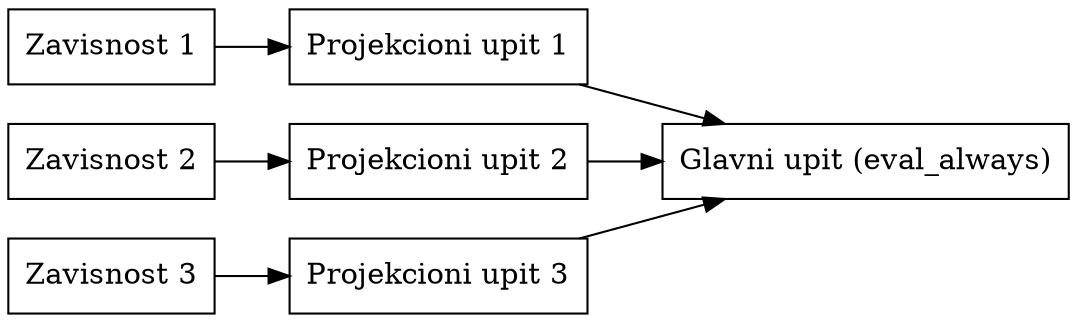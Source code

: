 digraph projection {
    node[shape=record]
    rankdir = LR

    mono_query[
        label = "Glavni upit (eval_always)"
    ]

    proj_1[
        label = "Projekcioni upit 1"
    ]

    proj_2[
        label = "Projekcioni upit 2"
    ]

    proj_3[
        label = "Projekcioni upit 3"
    ]

    zavisnost_1[
        label = "Zavisnost 1"
    ]

    zavisnost_2[
        label = "Zavisnost 2"
    ]

    zavisnost_3[
        label = "Zavisnost 3"
    ]


    zavisnost_1 -> proj_1
    zavisnost_2 -> proj_2
    zavisnost_3 -> proj_3
    proj_1, proj_2, proj_3 -> mono_query
}